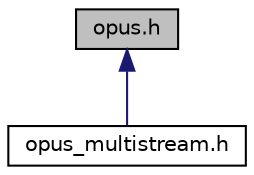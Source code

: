 digraph "opus.h"
{
  edge [fontname="Helvetica",fontsize="10",labelfontname="Helvetica",labelfontsize="10"];
  node [fontname="Helvetica",fontsize="10",shape=record];
  Node1 [label="opus.h",height=0.2,width=0.4,color="black", fillcolor="grey75", style="filled", fontcolor="black"];
  Node1 -> Node2 [dir="back",color="midnightblue",fontsize="10",style="solid",fontname="Helvetica"];
  Node2 [label="opus_multistream.h",height=0.2,width=0.4,color="black", fillcolor="white", style="filled",URL="$opus__multistream_8h.html",tooltip="Opus reference implementation multistream API. "];
}
